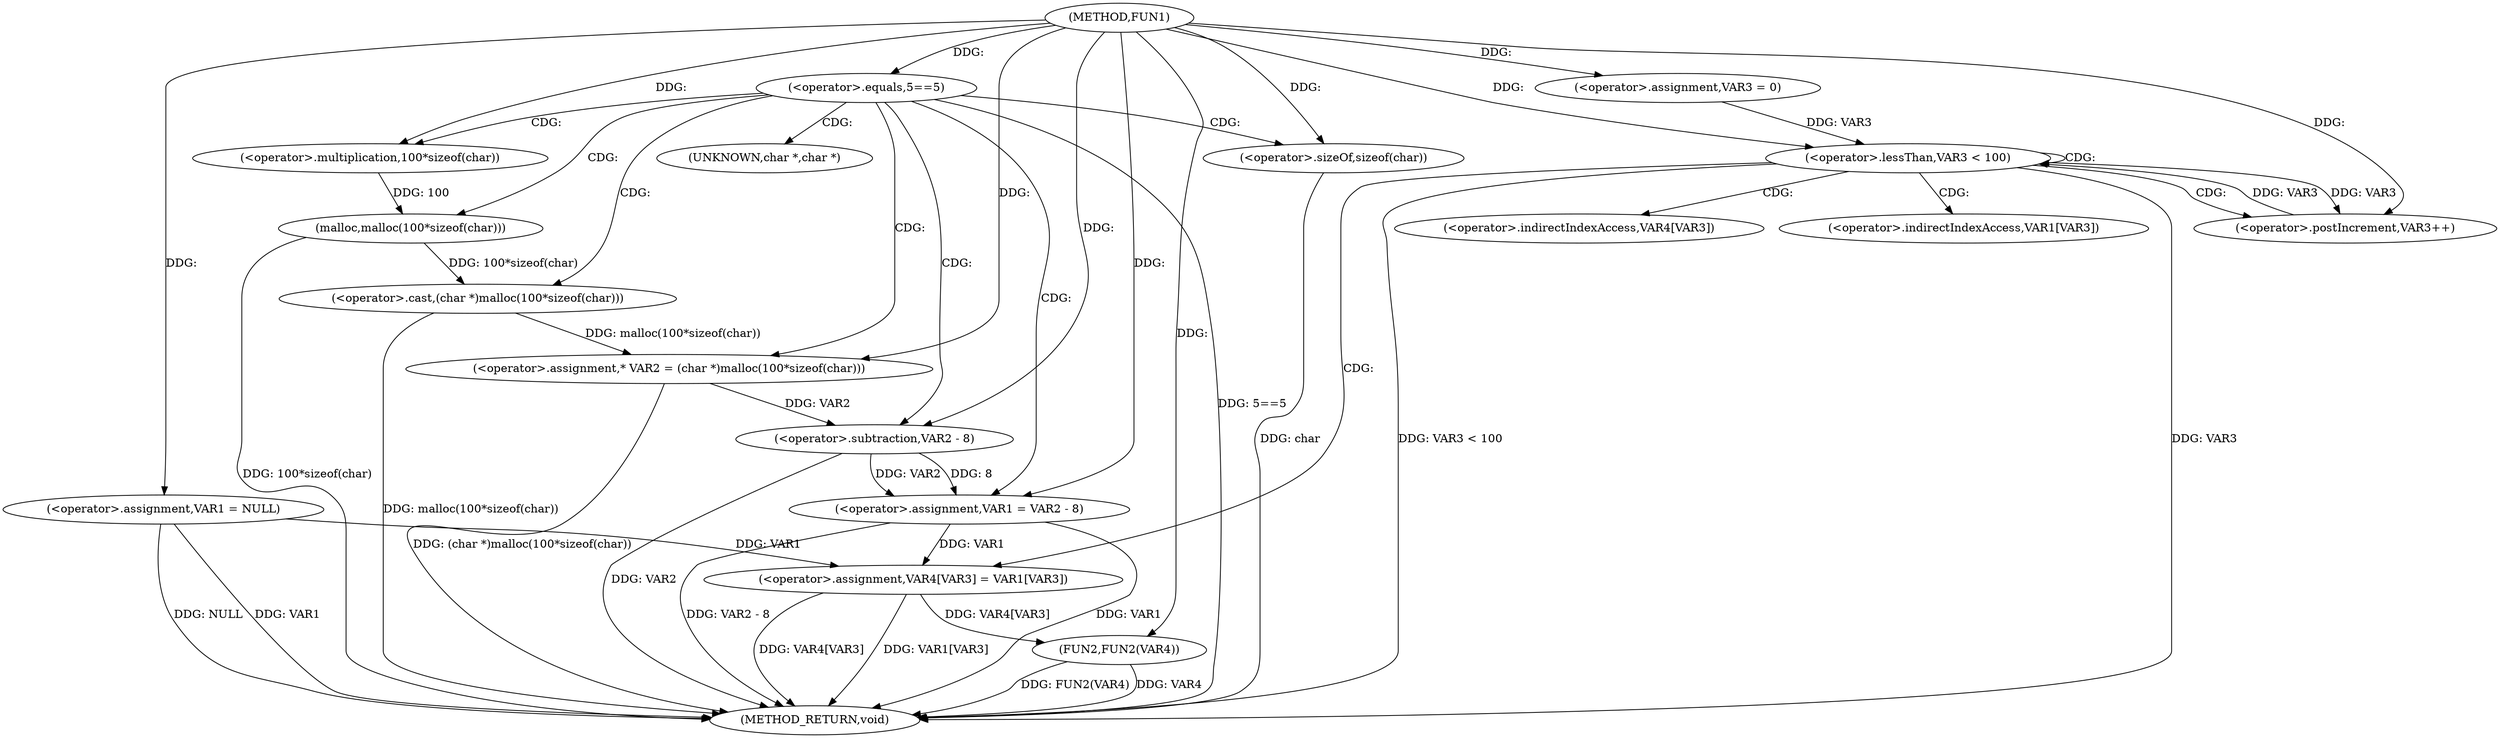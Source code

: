 digraph FUN1 {  
"1000100" [label = "(METHOD,FUN1)" ]
"1000149" [label = "(METHOD_RETURN,void)" ]
"1000103" [label = "(<operator>.assignment,VAR1 = NULL)" ]
"1000107" [label = "(<operator>.equals,5==5)" ]
"1000113" [label = "(<operator>.assignment,* VAR2 = (char *)malloc(100*sizeof(char)))" ]
"1000115" [label = "(<operator>.cast,(char *)malloc(100*sizeof(char)))" ]
"1000117" [label = "(malloc,malloc(100*sizeof(char)))" ]
"1000118" [label = "(<operator>.multiplication,100*sizeof(char))" ]
"1000120" [label = "(<operator>.sizeOf,sizeof(char))" ]
"1000122" [label = "(<operator>.assignment,VAR1 = VAR2 - 8)" ]
"1000124" [label = "(<operator>.subtraction,VAR2 - 8)" ]
"1000131" [label = "(<operator>.assignment,VAR3 = 0)" ]
"1000134" [label = "(<operator>.lessThan,VAR3 < 100)" ]
"1000137" [label = "(<operator>.postIncrement,VAR3++)" ]
"1000140" [label = "(<operator>.assignment,VAR4[VAR3] = VAR1[VAR3])" ]
"1000147" [label = "(FUN2,FUN2(VAR4))" ]
"1000116" [label = "(UNKNOWN,char *,char *)" ]
"1000141" [label = "(<operator>.indirectIndexAccess,VAR4[VAR3])" ]
"1000144" [label = "(<operator>.indirectIndexAccess,VAR1[VAR3])" ]
  "1000115" -> "1000149"  [ label = "DDG: malloc(100*sizeof(char))"] 
  "1000124" -> "1000149"  [ label = "DDG: VAR2"] 
  "1000107" -> "1000149"  [ label = "DDG: 5==5"] 
  "1000103" -> "1000149"  [ label = "DDG: VAR1"] 
  "1000103" -> "1000149"  [ label = "DDG: NULL"] 
  "1000147" -> "1000149"  [ label = "DDG: VAR4"] 
  "1000117" -> "1000149"  [ label = "DDG: 100*sizeof(char)"] 
  "1000147" -> "1000149"  [ label = "DDG: FUN2(VAR4)"] 
  "1000122" -> "1000149"  [ label = "DDG: VAR1"] 
  "1000140" -> "1000149"  [ label = "DDG: VAR4[VAR3]"] 
  "1000140" -> "1000149"  [ label = "DDG: VAR1[VAR3]"] 
  "1000134" -> "1000149"  [ label = "DDG: VAR3 < 100"] 
  "1000113" -> "1000149"  [ label = "DDG: (char *)malloc(100*sizeof(char))"] 
  "1000120" -> "1000149"  [ label = "DDG: char"] 
  "1000134" -> "1000149"  [ label = "DDG: VAR3"] 
  "1000122" -> "1000149"  [ label = "DDG: VAR2 - 8"] 
  "1000100" -> "1000103"  [ label = "DDG: "] 
  "1000100" -> "1000107"  [ label = "DDG: "] 
  "1000115" -> "1000113"  [ label = "DDG: malloc(100*sizeof(char))"] 
  "1000100" -> "1000113"  [ label = "DDG: "] 
  "1000117" -> "1000115"  [ label = "DDG: 100*sizeof(char)"] 
  "1000118" -> "1000117"  [ label = "DDG: 100"] 
  "1000100" -> "1000118"  [ label = "DDG: "] 
  "1000100" -> "1000120"  [ label = "DDG: "] 
  "1000124" -> "1000122"  [ label = "DDG: VAR2"] 
  "1000124" -> "1000122"  [ label = "DDG: 8"] 
  "1000100" -> "1000122"  [ label = "DDG: "] 
  "1000113" -> "1000124"  [ label = "DDG: VAR2"] 
  "1000100" -> "1000124"  [ label = "DDG: "] 
  "1000100" -> "1000131"  [ label = "DDG: "] 
  "1000131" -> "1000134"  [ label = "DDG: VAR3"] 
  "1000137" -> "1000134"  [ label = "DDG: VAR3"] 
  "1000100" -> "1000134"  [ label = "DDG: "] 
  "1000134" -> "1000137"  [ label = "DDG: VAR3"] 
  "1000100" -> "1000137"  [ label = "DDG: "] 
  "1000103" -> "1000140"  [ label = "DDG: VAR1"] 
  "1000122" -> "1000140"  [ label = "DDG: VAR1"] 
  "1000140" -> "1000147"  [ label = "DDG: VAR4[VAR3]"] 
  "1000100" -> "1000147"  [ label = "DDG: "] 
  "1000107" -> "1000116"  [ label = "CDG: "] 
  "1000107" -> "1000120"  [ label = "CDG: "] 
  "1000107" -> "1000117"  [ label = "CDG: "] 
  "1000107" -> "1000113"  [ label = "CDG: "] 
  "1000107" -> "1000124"  [ label = "CDG: "] 
  "1000107" -> "1000115"  [ label = "CDG: "] 
  "1000107" -> "1000118"  [ label = "CDG: "] 
  "1000107" -> "1000122"  [ label = "CDG: "] 
  "1000134" -> "1000137"  [ label = "CDG: "] 
  "1000134" -> "1000141"  [ label = "CDG: "] 
  "1000134" -> "1000144"  [ label = "CDG: "] 
  "1000134" -> "1000140"  [ label = "CDG: "] 
  "1000134" -> "1000134"  [ label = "CDG: "] 
}
